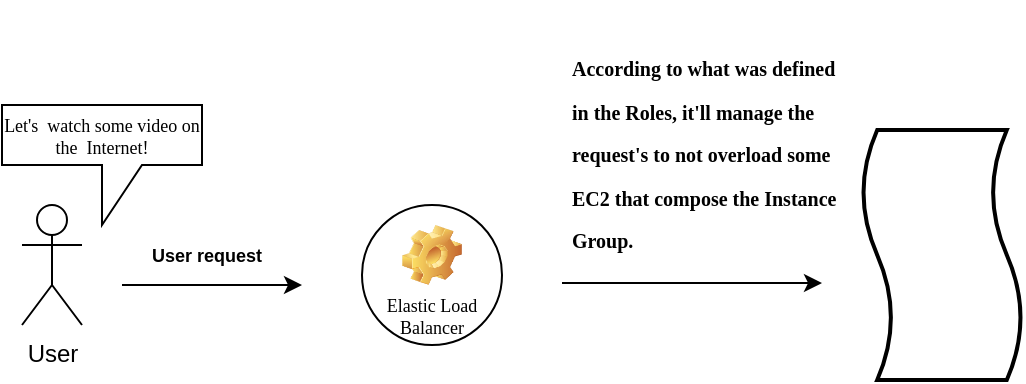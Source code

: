 <mxfile version="20.0.4" type="github">
  <diagram id="jTe92dpSTe3RsPwoJPdz" name="Page-1">
    <mxGraphModel dx="868" dy="450" grid="1" gridSize="10" guides="1" tooltips="1" connect="1" arrows="1" fold="1" page="1" pageScale="1" pageWidth="850" pageHeight="1100" math="0" shadow="0">
      <root>
        <mxCell id="0" />
        <mxCell id="1" parent="0" />
        <mxCell id="9j3UkzVrM6BfzUg-JPx_-14" value="" style="group" vertex="1" connectable="0" parent="1">
          <mxGeometry x="80" y="440" width="510" height="190" as="geometry" />
        </mxCell>
        <mxCell id="9j3UkzVrM6BfzUg-JPx_-1" value="User" style="shape=umlActor;verticalLabelPosition=bottom;verticalAlign=top;html=1;outlineConnect=0;" vertex="1" parent="9j3UkzVrM6BfzUg-JPx_-14">
          <mxGeometry x="10" y="102.5" width="30" height="60" as="geometry" />
        </mxCell>
        <mxCell id="9j3UkzVrM6BfzUg-JPx_-4" value="" style="endArrow=classic;html=1;rounded=0;" edge="1" parent="9j3UkzVrM6BfzUg-JPx_-14">
          <mxGeometry width="50" height="50" relative="1" as="geometry">
            <mxPoint x="60" y="142.5" as="sourcePoint" />
            <mxPoint x="150" y="142.5" as="targetPoint" />
          </mxGeometry>
        </mxCell>
        <mxCell id="9j3UkzVrM6BfzUg-JPx_-5" value="&lt;h1&gt;&lt;font style=&quot;font-size: 9px;&quot;&gt;User request&lt;/font&gt;&lt;/h1&gt;" style="text;html=1;strokeColor=none;fillColor=none;spacing=5;spacingTop=-20;whiteSpace=wrap;overflow=hidden;rounded=0;" vertex="1" parent="9j3UkzVrM6BfzUg-JPx_-14">
          <mxGeometry x="70" y="102.5" width="100" height="30" as="geometry" />
        </mxCell>
        <mxCell id="9j3UkzVrM6BfzUg-JPx_-6" value="Let&#39;s&amp;nbsp; watch some video on the&amp;nbsp; Internet!" style="shape=callout;whiteSpace=wrap;html=1;perimeter=calloutPerimeter;fontFamily=Times New Roman;fontSize=9;" vertex="1" parent="9j3UkzVrM6BfzUg-JPx_-14">
          <mxGeometry y="52.5" width="100" height="60" as="geometry" />
        </mxCell>
        <mxCell id="9j3UkzVrM6BfzUg-JPx_-7" value="" style="ellipse;whiteSpace=wrap;html=1;aspect=fixed;fontFamily=Times New Roman;fontSize=9;align=center;" vertex="1" parent="9j3UkzVrM6BfzUg-JPx_-14">
          <mxGeometry x="180" y="102.5" width="70" height="70" as="geometry" />
        </mxCell>
        <mxCell id="9j3UkzVrM6BfzUg-JPx_-8" value="Elastic Load Balancer" style="text;html=1;strokeColor=none;fillColor=none;align=center;verticalAlign=middle;whiteSpace=wrap;rounded=0;fontFamily=Times New Roman;fontSize=9;" vertex="1" parent="9j3UkzVrM6BfzUg-JPx_-14">
          <mxGeometry x="185" y="142.5" width="60" height="30" as="geometry" />
        </mxCell>
        <mxCell id="9j3UkzVrM6BfzUg-JPx_-9" value="" style="shape=image;html=1;verticalLabelPosition=bottom;verticalAlign=top;imageAspect=0;image=img/clipart/Gear_128x128.png;fontFamily=Times New Roman;fontSize=9;" vertex="1" parent="9j3UkzVrM6BfzUg-JPx_-14">
          <mxGeometry x="200" y="112.5" width="30" height="30" as="geometry" />
        </mxCell>
        <mxCell id="9j3UkzVrM6BfzUg-JPx_-11" value="" style="shape=tape;whiteSpace=wrap;html=1;strokeWidth=2;size=0.19;fontFamily=Times New Roman;fontSize=9;direction=south;" vertex="1" parent="9j3UkzVrM6BfzUg-JPx_-14">
          <mxGeometry x="430" y="65" width="80" height="125" as="geometry" />
        </mxCell>
        <mxCell id="9j3UkzVrM6BfzUg-JPx_-12" value="" style="endArrow=classic;html=1;rounded=0;fontFamily=Times New Roman;fontSize=9;" edge="1" parent="9j3UkzVrM6BfzUg-JPx_-14">
          <mxGeometry width="50" height="50" relative="1" as="geometry">
            <mxPoint x="280" y="141.5" as="sourcePoint" />
            <mxPoint x="410" y="141.5" as="targetPoint" />
          </mxGeometry>
        </mxCell>
        <mxCell id="9j3UkzVrM6BfzUg-JPx_-13" value="&lt;h1&gt;&lt;font style=&quot;font-size: 10px;&quot;&gt;According to what was defined in the Roles, it&#39;ll manage the request&#39;s to not overload some EC2 that compose the Instance Group.&lt;/font&gt;&lt;/h1&gt;" style="text;html=1;strokeColor=none;fillColor=none;spacing=5;spacingTop=-20;whiteSpace=wrap;overflow=hidden;rounded=0;fontFamily=Times New Roman;fontSize=9;" vertex="1" parent="9j3UkzVrM6BfzUg-JPx_-14">
          <mxGeometry x="280" y="20" width="150" height="112.5" as="geometry" />
        </mxCell>
      </root>
    </mxGraphModel>
  </diagram>
</mxfile>
